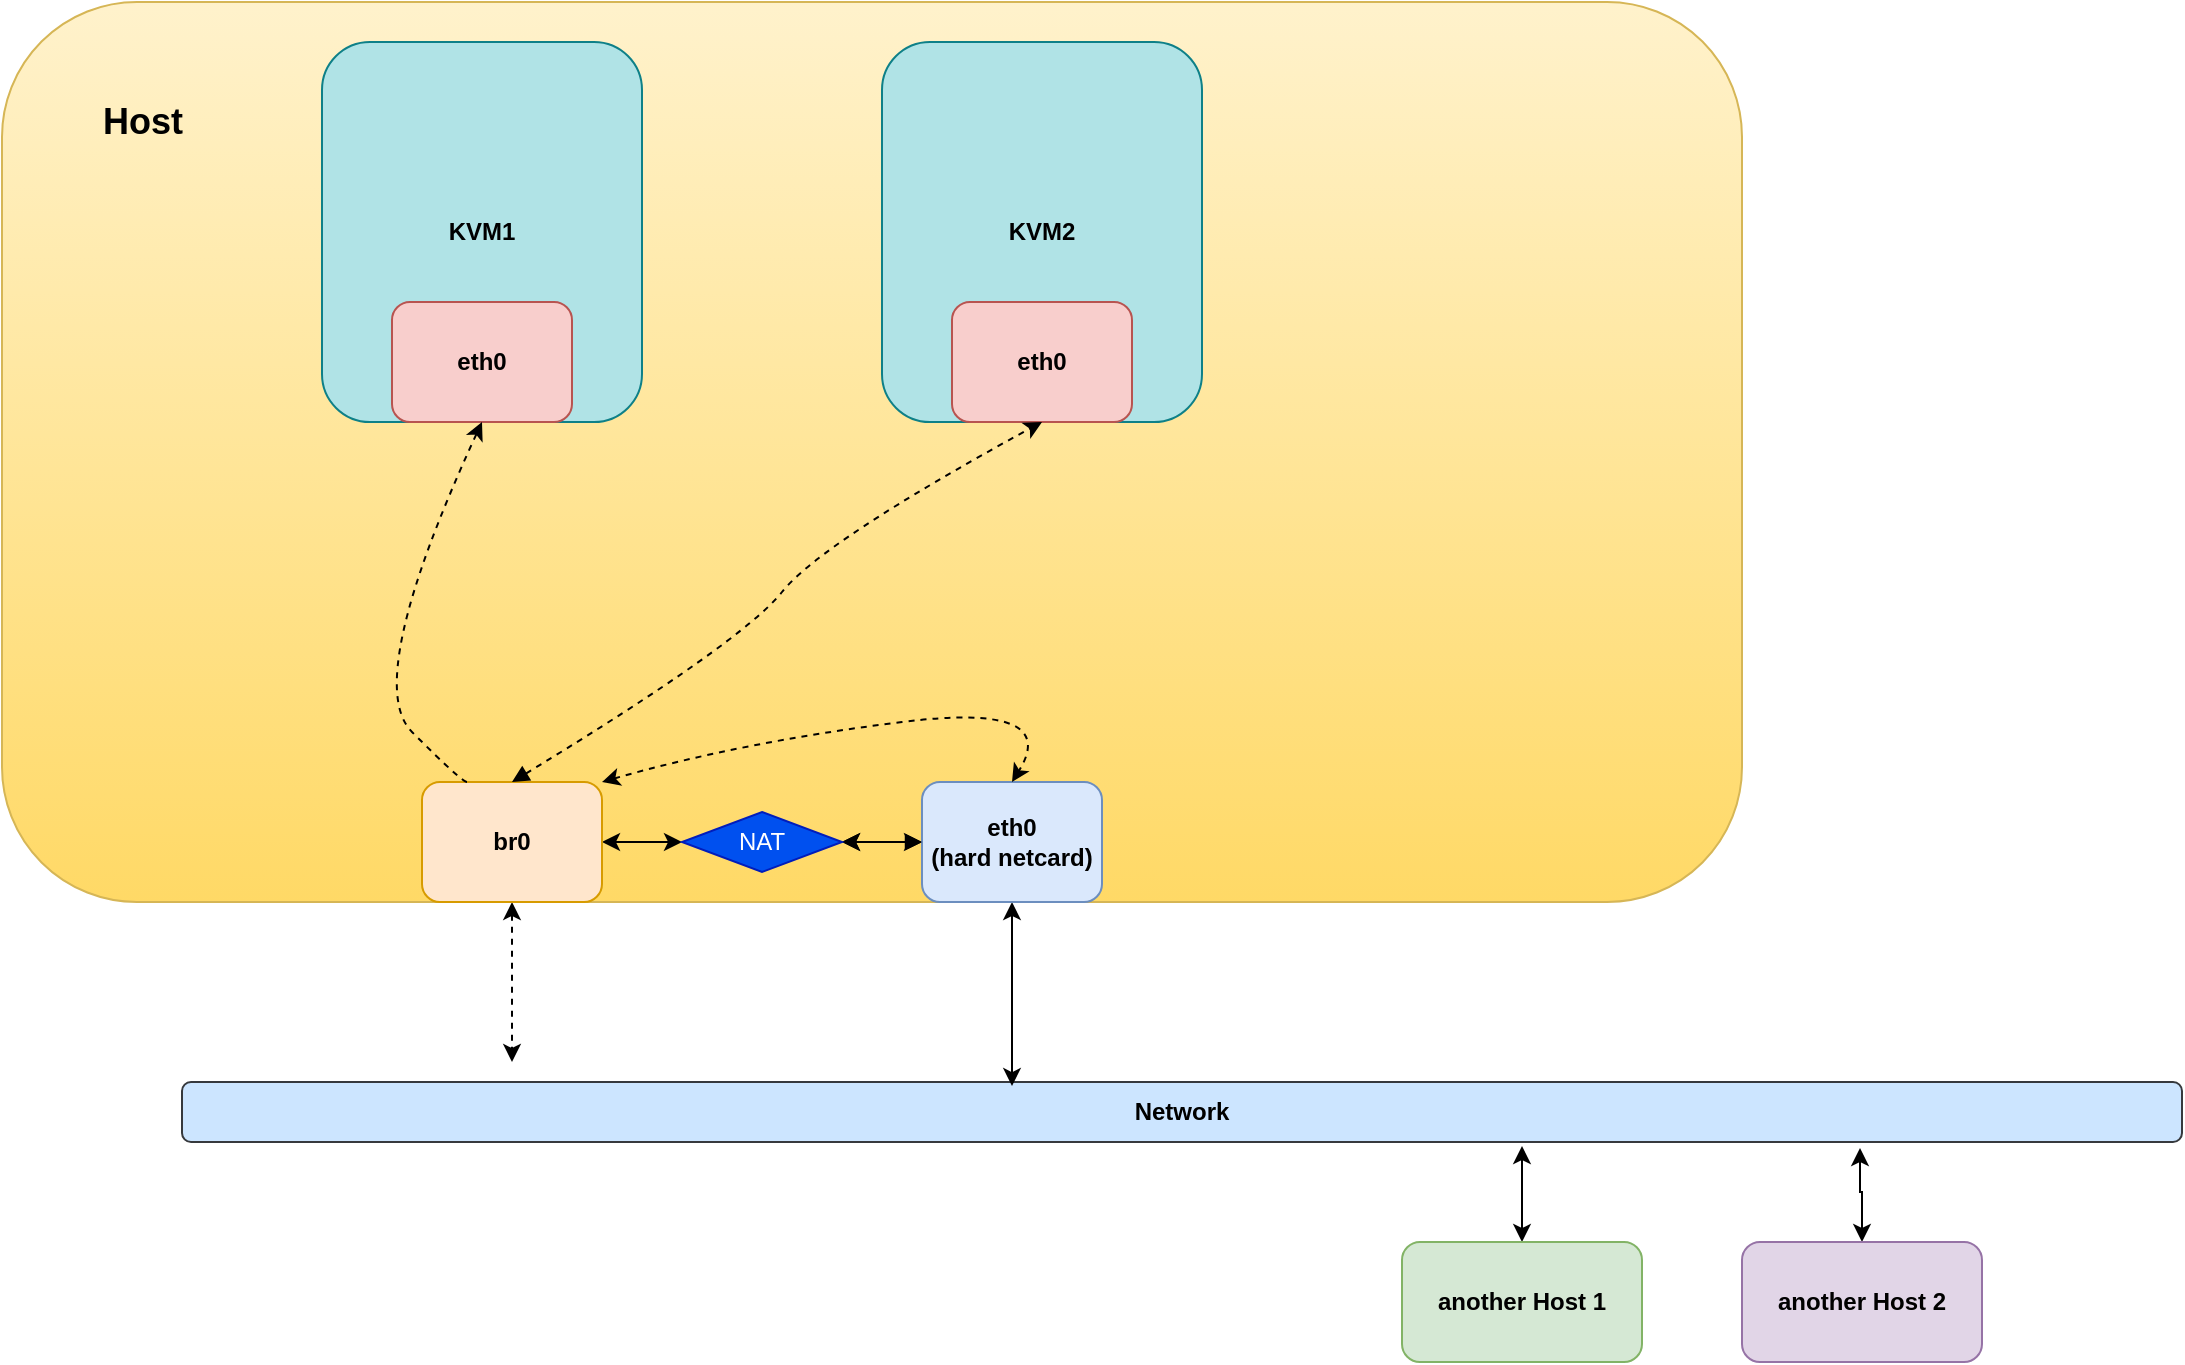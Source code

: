 <mxfile version="20.4.2" type="github">
  <diagram id="0fclJe750x1rg2Tkj-8F" name="第 1 页">
    <mxGraphModel dx="2062" dy="1068" grid="1" gridSize="10" guides="1" tooltips="1" connect="1" arrows="1" fold="1" page="1" pageScale="1" pageWidth="1200" pageHeight="1920" math="0" shadow="0">
      <root>
        <mxCell id="0" />
        <mxCell id="1" parent="0" />
        <mxCell id="cawuBdVyg4KDTDVaKheg-4" value="" style="rounded=1;whiteSpace=wrap;html=1;fillColor=#fff2cc;strokeColor=#d6b656;gradientColor=#ffd966;" vertex="1" parent="1">
          <mxGeometry x="110" y="150" width="870" height="450" as="geometry" />
        </mxCell>
        <mxCell id="cawuBdVyg4KDTDVaKheg-2" value="&lt;h2&gt;Host&lt;/h2&gt;" style="text;html=1;resizable=0;autosize=1;align=center;verticalAlign=middle;points=[];fillColor=none;strokeColor=none;rounded=0;" vertex="1" parent="1">
          <mxGeometry x="150" y="180" width="60" height="60" as="geometry" />
        </mxCell>
        <mxCell id="cawuBdVyg4KDTDVaKheg-5" value="Network" style="rounded=1;whiteSpace=wrap;html=1;fontStyle=1;fillColor=#cce5ff;strokeColor=#36393d;" vertex="1" parent="1">
          <mxGeometry x="200" y="690" width="1000" height="30" as="geometry" />
        </mxCell>
        <mxCell id="cawuBdVyg4KDTDVaKheg-8" style="edgeStyle=orthogonalEdgeStyle;rounded=0;orthogonalLoop=1;jettySize=auto;html=1;exitX=0.5;exitY=0;exitDx=0;exitDy=0;entryX=0.67;entryY=1.067;entryDx=0;entryDy=0;entryPerimeter=0;endArrow=classic;endFill=1;startArrow=classic;startFill=1;" edge="1" parent="1" source="cawuBdVyg4KDTDVaKheg-6" target="cawuBdVyg4KDTDVaKheg-5">
          <mxGeometry relative="1" as="geometry" />
        </mxCell>
        <mxCell id="cawuBdVyg4KDTDVaKheg-6" value="another Host 1" style="rounded=1;whiteSpace=wrap;html=1;fontStyle=1;fillColor=#d5e8d4;strokeColor=#82b366;" vertex="1" parent="1">
          <mxGeometry x="810" y="770" width="120" height="60" as="geometry" />
        </mxCell>
        <mxCell id="cawuBdVyg4KDTDVaKheg-9" style="edgeStyle=orthogonalEdgeStyle;rounded=0;orthogonalLoop=1;jettySize=auto;html=1;exitX=0.5;exitY=0;exitDx=0;exitDy=0;entryX=0.839;entryY=1.1;entryDx=0;entryDy=0;entryPerimeter=0;startArrow=classic;startFill=1;endArrow=classic;endFill=1;" edge="1" parent="1" source="cawuBdVyg4KDTDVaKheg-7" target="cawuBdVyg4KDTDVaKheg-5">
          <mxGeometry relative="1" as="geometry" />
        </mxCell>
        <mxCell id="cawuBdVyg4KDTDVaKheg-7" value="another Host 2" style="rounded=1;whiteSpace=wrap;html=1;fontStyle=1;fillColor=#e1d5e7;strokeColor=#9673a6;" vertex="1" parent="1">
          <mxGeometry x="980" y="770" width="120" height="60" as="geometry" />
        </mxCell>
        <mxCell id="cawuBdVyg4KDTDVaKheg-16" style="edgeStyle=orthogonalEdgeStyle;rounded=0;orthogonalLoop=1;jettySize=auto;html=1;entryX=0;entryY=0.5;entryDx=0;entryDy=0;startArrow=classic;startFill=1;endArrow=classic;endFill=1;" edge="1" parent="1" source="cawuBdVyg4KDTDVaKheg-12" target="cawuBdVyg4KDTDVaKheg-14">
          <mxGeometry relative="1" as="geometry" />
        </mxCell>
        <mxCell id="cawuBdVyg4KDTDVaKheg-18" style="edgeStyle=orthogonalEdgeStyle;rounded=0;orthogonalLoop=1;jettySize=auto;html=1;startArrow=classic;startFill=1;endArrow=classic;endFill=1;dashed=1;" edge="1" parent="1" source="cawuBdVyg4KDTDVaKheg-12">
          <mxGeometry relative="1" as="geometry">
            <mxPoint x="365" y="680" as="targetPoint" />
          </mxGeometry>
        </mxCell>
        <mxCell id="cawuBdVyg4KDTDVaKheg-12" value="br0" style="rounded=1;whiteSpace=wrap;html=1;fontStyle=1;fillColor=#ffe6cc;strokeColor=#d79b00;" vertex="1" parent="1">
          <mxGeometry x="320" y="540" width="90" height="60" as="geometry" />
        </mxCell>
        <mxCell id="cawuBdVyg4KDTDVaKheg-17" style="edgeStyle=orthogonalEdgeStyle;rounded=0;orthogonalLoop=1;jettySize=auto;html=1;entryX=0.415;entryY=0.067;entryDx=0;entryDy=0;entryPerimeter=0;startArrow=classic;startFill=1;endArrow=classic;endFill=1;" edge="1" parent="1" source="cawuBdVyg4KDTDVaKheg-13" target="cawuBdVyg4KDTDVaKheg-5">
          <mxGeometry relative="1" as="geometry" />
        </mxCell>
        <mxCell id="cawuBdVyg4KDTDVaKheg-30" value="" style="edgeStyle=orthogonalEdgeStyle;rounded=0;orthogonalLoop=1;jettySize=auto;html=1;startArrow=block;startFill=1;endArrow=classic;endFill=1;" edge="1" parent="1" source="cawuBdVyg4KDTDVaKheg-13" target="cawuBdVyg4KDTDVaKheg-14">
          <mxGeometry relative="1" as="geometry" />
        </mxCell>
        <mxCell id="cawuBdVyg4KDTDVaKheg-13" value="eth0&lt;br&gt;(hard netcard)" style="rounded=1;whiteSpace=wrap;html=1;fontStyle=1;fillColor=#dae8fc;strokeColor=#6c8ebf;" vertex="1" parent="1">
          <mxGeometry x="570" y="540" width="90" height="60" as="geometry" />
        </mxCell>
        <mxCell id="cawuBdVyg4KDTDVaKheg-15" style="edgeStyle=orthogonalEdgeStyle;rounded=0;orthogonalLoop=1;jettySize=auto;html=1;startArrow=classic;startFill=1;endArrow=classic;endFill=1;" edge="1" parent="1" source="cawuBdVyg4KDTDVaKheg-14" target="cawuBdVyg4KDTDVaKheg-13">
          <mxGeometry relative="1" as="geometry" />
        </mxCell>
        <mxCell id="cawuBdVyg4KDTDVaKheg-14" value="NAT" style="rhombus;whiteSpace=wrap;html=1;fillColor=#0050ef;fontColor=#ffffff;strokeColor=#001DBC;" vertex="1" parent="1">
          <mxGeometry x="450" y="555" width="80" height="30" as="geometry" />
        </mxCell>
        <mxCell id="cawuBdVyg4KDTDVaKheg-19" value="KVM1" style="rounded=1;whiteSpace=wrap;html=1;fontStyle=1;fillColor=#b0e3e6;strokeColor=#0e8088;" vertex="1" parent="1">
          <mxGeometry x="270" y="170" width="160" height="190" as="geometry" />
        </mxCell>
        <mxCell id="cawuBdVyg4KDTDVaKheg-20" value="eth0&lt;br&gt;" style="rounded=1;whiteSpace=wrap;html=1;fontStyle=1;fillColor=#f8cecc;strokeColor=#b85450;" vertex="1" parent="1">
          <mxGeometry x="305" y="300" width="90" height="60" as="geometry" />
        </mxCell>
        <mxCell id="cawuBdVyg4KDTDVaKheg-21" value="KVM2" style="rounded=1;whiteSpace=wrap;html=1;fontStyle=1;fillColor=#b0e3e6;strokeColor=#0e8088;" vertex="1" parent="1">
          <mxGeometry x="550" y="170" width="160" height="190" as="geometry" />
        </mxCell>
        <mxCell id="cawuBdVyg4KDTDVaKheg-22" value="eth0&lt;br&gt;" style="rounded=1;whiteSpace=wrap;html=1;fontStyle=1;fillColor=#f8cecc;strokeColor=#b85450;" vertex="1" parent="1">
          <mxGeometry x="585" y="300" width="90" height="60" as="geometry" />
        </mxCell>
        <mxCell id="cawuBdVyg4KDTDVaKheg-23" value="" style="curved=1;endArrow=classic;html=1;rounded=0;exitX=0.25;exitY=0;exitDx=0;exitDy=0;entryX=0.5;entryY=1;entryDx=0;entryDy=0;dashed=1;" edge="1" parent="1" source="cawuBdVyg4KDTDVaKheg-12" target="cawuBdVyg4KDTDVaKheg-20">
          <mxGeometry width="50" height="50" relative="1" as="geometry">
            <mxPoint x="290" y="540" as="sourcePoint" />
            <mxPoint x="340" y="490" as="targetPoint" />
            <Array as="points">
              <mxPoint x="340" y="540" />
              <mxPoint x="290" y="490" />
            </Array>
          </mxGeometry>
        </mxCell>
        <mxCell id="cawuBdVyg4KDTDVaKheg-27" value="" style="curved=1;endArrow=classic;html=1;rounded=0;entryX=0.5;entryY=1;entryDx=0;entryDy=0;exitX=0.5;exitY=0;exitDx=0;exitDy=0;startArrow=block;startFill=1;dashed=1;" edge="1" parent="1" source="cawuBdVyg4KDTDVaKheg-12" target="cawuBdVyg4KDTDVaKheg-22">
          <mxGeometry width="50" height="50" relative="1" as="geometry">
            <mxPoint x="520" y="470" as="sourcePoint" />
            <mxPoint x="570" y="420" as="targetPoint" />
            <Array as="points">
              <mxPoint x="480" y="470" />
              <mxPoint x="520" y="420" />
            </Array>
          </mxGeometry>
        </mxCell>
        <mxCell id="cawuBdVyg4KDTDVaKheg-28" value="" style="curved=1;endArrow=classic;html=1;rounded=0;entryX=0.5;entryY=0;entryDx=0;entryDy=0;exitX=1;exitY=0;exitDx=0;exitDy=0;startArrow=classic;startFill=1;dashed=1;" edge="1" parent="1" source="cawuBdVyg4KDTDVaKheg-12" target="cawuBdVyg4KDTDVaKheg-13">
          <mxGeometry width="50" height="50" relative="1" as="geometry">
            <mxPoint x="585" y="490" as="sourcePoint" />
            <mxPoint x="635" y="440" as="targetPoint" />
            <Array as="points">
              <mxPoint x="480" y="520" />
              <mxPoint x="640" y="500" />
            </Array>
          </mxGeometry>
        </mxCell>
      </root>
    </mxGraphModel>
  </diagram>
</mxfile>
